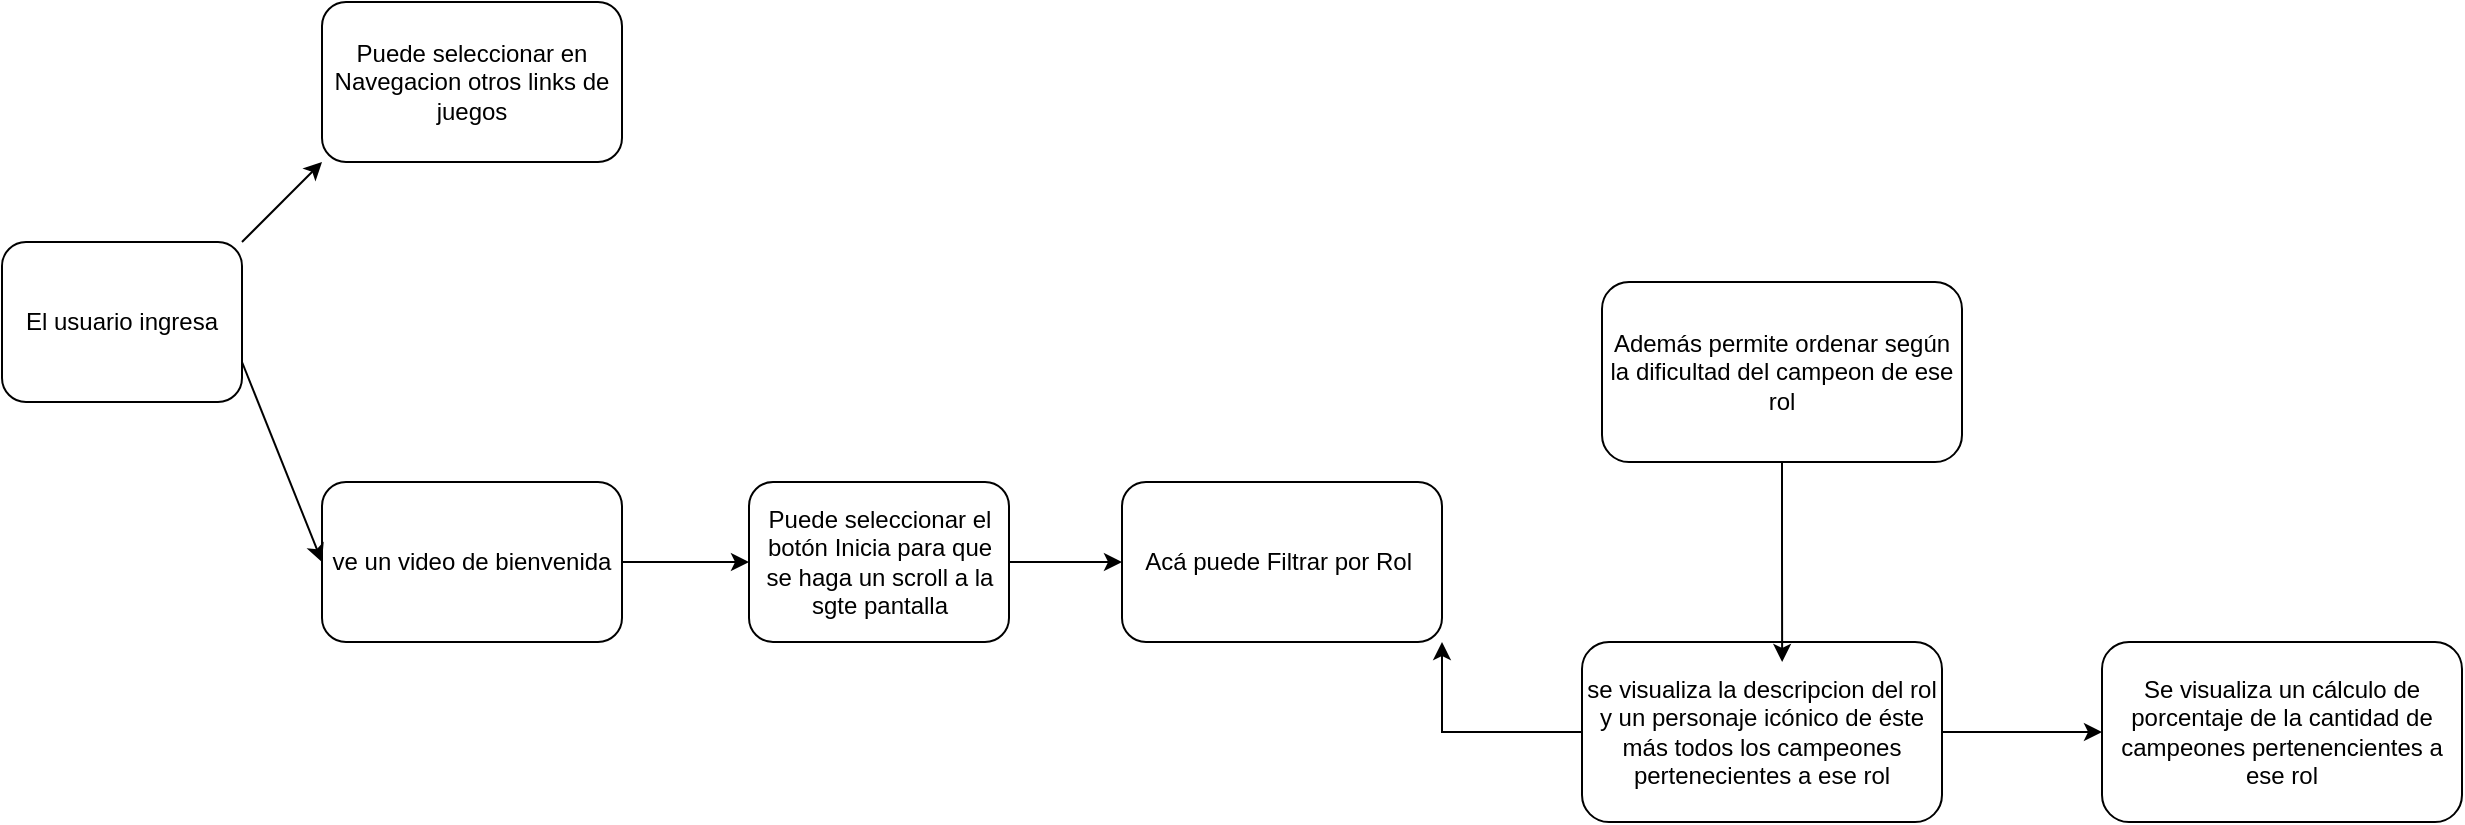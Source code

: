 <mxfile version="17.5.0" type="github">
  <diagram id="NyLfop6wYTyFUQ1CwdRf" name="Page-1">
    <mxGraphModel dx="1216" dy="666" grid="1" gridSize="10" guides="1" tooltips="1" connect="1" arrows="1" fold="1" page="1" pageScale="1" pageWidth="827" pageHeight="1169" math="0" shadow="0">
      <root>
        <object label="" id="0">
          <mxCell />
        </object>
        <mxCell id="1" parent="0" />
        <mxCell id="bTt0r9mP6qZZm92_AayO-7" value="El usuario ingresa" style="rounded=1;whiteSpace=wrap;html=1;" parent="1" vertex="1">
          <mxGeometry x="40" y="160" width="120" height="80" as="geometry" />
        </mxCell>
        <mxCell id="bTt0r9mP6qZZm92_AayO-9" value="ve un video de bienvenida" style="rounded=1;whiteSpace=wrap;html=1;" parent="1" vertex="1">
          <mxGeometry x="200" y="280" width="150" height="80" as="geometry" />
        </mxCell>
        <mxCell id="bTt0r9mP6qZZm92_AayO-10" value="Puede seleccionar en Navegacion otros links de juegos" style="rounded=1;whiteSpace=wrap;html=1;" parent="1" vertex="1">
          <mxGeometry x="200" y="40" width="150" height="80" as="geometry" />
        </mxCell>
        <mxCell id="bTt0r9mP6qZZm92_AayO-11" value="Puede seleccionar el botón Inicia para que se haga un scroll a la sgte pantalla" style="rounded=1;whiteSpace=wrap;html=1;" parent="1" vertex="1">
          <mxGeometry x="413.5" y="280" width="130" height="80" as="geometry" />
        </mxCell>
        <mxCell id="bTt0r9mP6qZZm92_AayO-14" value="" style="endArrow=classic;html=1;rounded=0;exitX=1;exitY=0;exitDx=0;exitDy=0;entryX=0;entryY=1;entryDx=0;entryDy=0;" parent="1" source="bTt0r9mP6qZZm92_AayO-7" target="bTt0r9mP6qZZm92_AayO-10" edge="1">
          <mxGeometry width="50" height="50" relative="1" as="geometry">
            <mxPoint x="380" y="290" as="sourcePoint" />
            <mxPoint x="430" y="240" as="targetPoint" />
            <Array as="points" />
          </mxGeometry>
        </mxCell>
        <mxCell id="bTt0r9mP6qZZm92_AayO-15" value="" style="endArrow=classic;html=1;rounded=0;entryX=0;entryY=0.5;entryDx=0;entryDy=0;" parent="1" target="bTt0r9mP6qZZm92_AayO-9" edge="1">
          <mxGeometry width="50" height="50" relative="1" as="geometry">
            <mxPoint x="160" y="220" as="sourcePoint" />
            <mxPoint x="200" y="300" as="targetPoint" />
          </mxGeometry>
        </mxCell>
        <mxCell id="bTt0r9mP6qZZm92_AayO-16" value="" style="endArrow=classic;html=1;rounded=0;exitX=1;exitY=0.5;exitDx=0;exitDy=0;entryX=0;entryY=0.5;entryDx=0;entryDy=0;" parent="1" source="bTt0r9mP6qZZm92_AayO-9" target="bTt0r9mP6qZZm92_AayO-11" edge="1">
          <mxGeometry width="50" height="50" relative="1" as="geometry">
            <mxPoint x="380" y="290" as="sourcePoint" />
            <mxPoint x="275" y="360" as="targetPoint" />
          </mxGeometry>
        </mxCell>
        <mxCell id="bTt0r9mP6qZZm92_AayO-17" value="Acá puede Filtrar por Rol&amp;nbsp;" style="rounded=1;whiteSpace=wrap;html=1;" parent="1" vertex="1">
          <mxGeometry x="600" y="280" width="160" height="80" as="geometry" />
        </mxCell>
        <mxCell id="bTt0r9mP6qZZm92_AayO-19" value="" style="endArrow=classic;html=1;rounded=0;entryX=0;entryY=0.5;entryDx=0;entryDy=0;exitX=1;exitY=0.5;exitDx=0;exitDy=0;" parent="1" source="bTt0r9mP6qZZm92_AayO-11" target="bTt0r9mP6qZZm92_AayO-17" edge="1">
          <mxGeometry width="50" height="50" relative="1" as="geometry">
            <mxPoint x="390" y="370" as="sourcePoint" />
            <mxPoint x="440" y="320" as="targetPoint" />
          </mxGeometry>
        </mxCell>
        <mxCell id="6Be5EfqMjFYOLZf0_MtG-4" style="edgeStyle=orthogonalEdgeStyle;rounded=0;orthogonalLoop=1;jettySize=auto;html=1;exitX=0;exitY=0.5;exitDx=0;exitDy=0;entryX=1;entryY=1;entryDx=0;entryDy=0;" edge="1" parent="1" source="6Be5EfqMjFYOLZf0_MtG-1" target="bTt0r9mP6qZZm92_AayO-17">
          <mxGeometry relative="1" as="geometry" />
        </mxCell>
        <mxCell id="6Be5EfqMjFYOLZf0_MtG-6" style="edgeStyle=orthogonalEdgeStyle;rounded=0;orthogonalLoop=1;jettySize=auto;html=1;exitX=1;exitY=0.5;exitDx=0;exitDy=0;" edge="1" parent="1" source="6Be5EfqMjFYOLZf0_MtG-1">
          <mxGeometry relative="1" as="geometry">
            <mxPoint x="1090" y="405" as="targetPoint" />
          </mxGeometry>
        </mxCell>
        <mxCell id="6Be5EfqMjFYOLZf0_MtG-1" value="se visualiza la descripcion del rol y un personaje icónico de éste más todos los campeones pertenecientes a ese rol" style="rounded=1;whiteSpace=wrap;html=1;" vertex="1" parent="1">
          <mxGeometry x="830" y="360" width="180" height="90" as="geometry" />
        </mxCell>
        <mxCell id="6Be5EfqMjFYOLZf0_MtG-3" style="edgeStyle=orthogonalEdgeStyle;rounded=0;orthogonalLoop=1;jettySize=auto;html=1;entryX=0.556;entryY=0.111;entryDx=0;entryDy=0;entryPerimeter=0;" edge="1" parent="1" source="6Be5EfqMjFYOLZf0_MtG-2" target="6Be5EfqMjFYOLZf0_MtG-1">
          <mxGeometry relative="1" as="geometry">
            <mxPoint x="630" y="485" as="targetPoint" />
          </mxGeometry>
        </mxCell>
        <mxCell id="6Be5EfqMjFYOLZf0_MtG-2" value="Además permite ordenar según la dificultad del campeon de ese rol&lt;br&gt;" style="rounded=1;whiteSpace=wrap;html=1;" vertex="1" parent="1">
          <mxGeometry x="840" y="180" width="180" height="90" as="geometry" />
        </mxCell>
        <mxCell id="6Be5EfqMjFYOLZf0_MtG-5" value="Se visualiza un cálculo de porcentaje de la cantidad de campeones pertenencientes a ese rol&lt;br&gt;" style="rounded=1;whiteSpace=wrap;html=1;" vertex="1" parent="1">
          <mxGeometry x="1090" y="360" width="180" height="90" as="geometry" />
        </mxCell>
      </root>
    </mxGraphModel>
  </diagram>
</mxfile>
